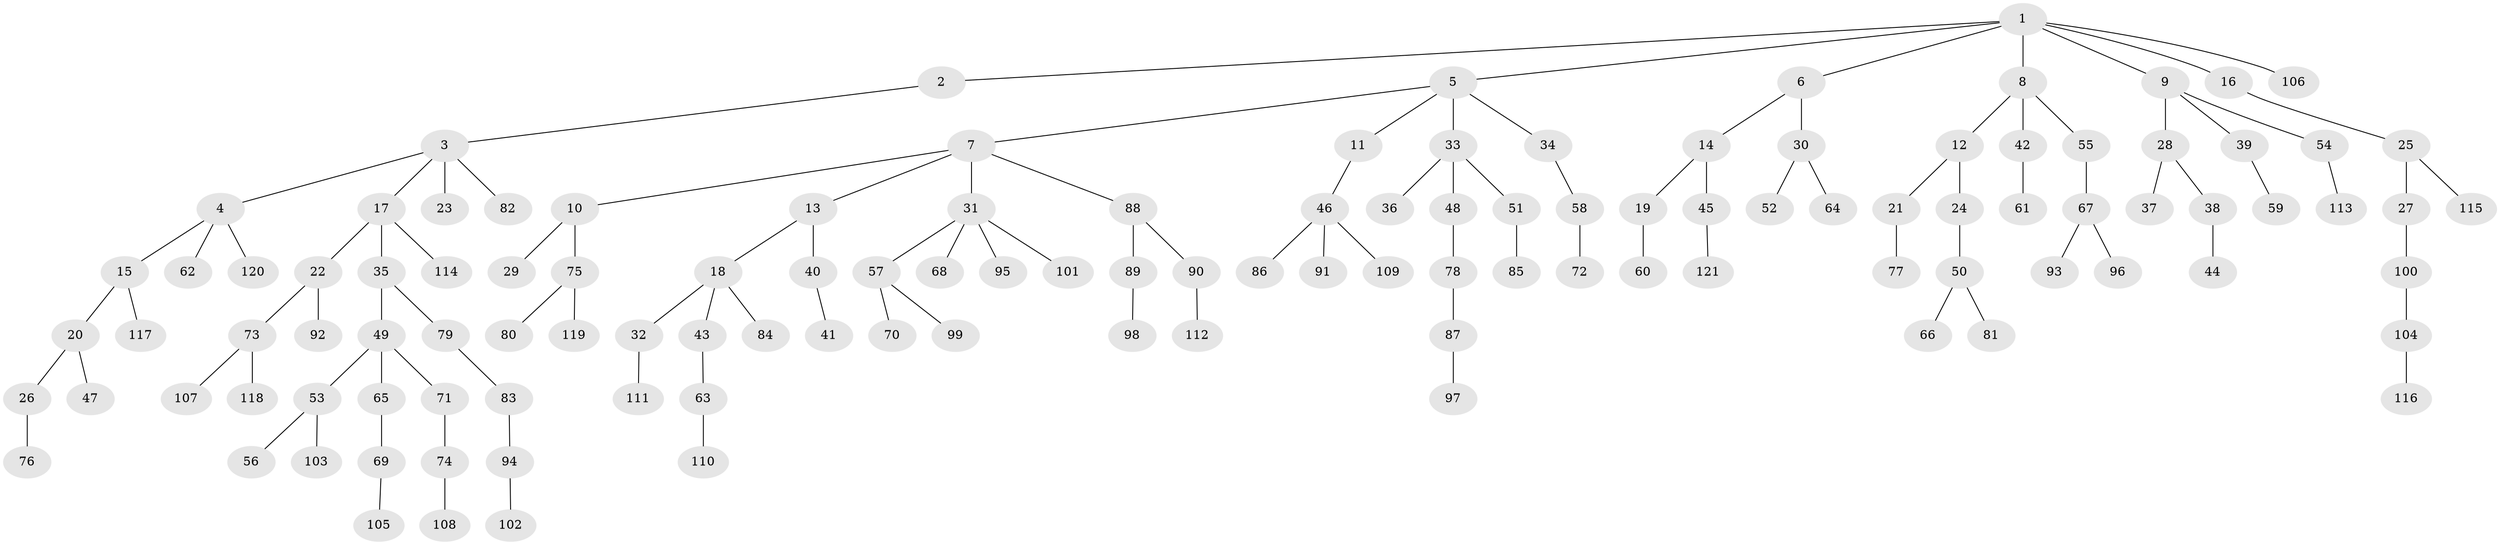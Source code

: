 // Generated by graph-tools (version 1.1) at 2025/15/03/09/25 04:15:40]
// undirected, 121 vertices, 120 edges
graph export_dot {
graph [start="1"]
  node [color=gray90,style=filled];
  1;
  2;
  3;
  4;
  5;
  6;
  7;
  8;
  9;
  10;
  11;
  12;
  13;
  14;
  15;
  16;
  17;
  18;
  19;
  20;
  21;
  22;
  23;
  24;
  25;
  26;
  27;
  28;
  29;
  30;
  31;
  32;
  33;
  34;
  35;
  36;
  37;
  38;
  39;
  40;
  41;
  42;
  43;
  44;
  45;
  46;
  47;
  48;
  49;
  50;
  51;
  52;
  53;
  54;
  55;
  56;
  57;
  58;
  59;
  60;
  61;
  62;
  63;
  64;
  65;
  66;
  67;
  68;
  69;
  70;
  71;
  72;
  73;
  74;
  75;
  76;
  77;
  78;
  79;
  80;
  81;
  82;
  83;
  84;
  85;
  86;
  87;
  88;
  89;
  90;
  91;
  92;
  93;
  94;
  95;
  96;
  97;
  98;
  99;
  100;
  101;
  102;
  103;
  104;
  105;
  106;
  107;
  108;
  109;
  110;
  111;
  112;
  113;
  114;
  115;
  116;
  117;
  118;
  119;
  120;
  121;
  1 -- 2;
  1 -- 5;
  1 -- 6;
  1 -- 8;
  1 -- 9;
  1 -- 16;
  1 -- 106;
  2 -- 3;
  3 -- 4;
  3 -- 17;
  3 -- 23;
  3 -- 82;
  4 -- 15;
  4 -- 62;
  4 -- 120;
  5 -- 7;
  5 -- 11;
  5 -- 33;
  5 -- 34;
  6 -- 14;
  6 -- 30;
  7 -- 10;
  7 -- 13;
  7 -- 31;
  7 -- 88;
  8 -- 12;
  8 -- 42;
  8 -- 55;
  9 -- 28;
  9 -- 39;
  9 -- 54;
  10 -- 29;
  10 -- 75;
  11 -- 46;
  12 -- 21;
  12 -- 24;
  13 -- 18;
  13 -- 40;
  14 -- 19;
  14 -- 45;
  15 -- 20;
  15 -- 117;
  16 -- 25;
  17 -- 22;
  17 -- 35;
  17 -- 114;
  18 -- 32;
  18 -- 43;
  18 -- 84;
  19 -- 60;
  20 -- 26;
  20 -- 47;
  21 -- 77;
  22 -- 73;
  22 -- 92;
  24 -- 50;
  25 -- 27;
  25 -- 115;
  26 -- 76;
  27 -- 100;
  28 -- 37;
  28 -- 38;
  30 -- 52;
  30 -- 64;
  31 -- 57;
  31 -- 68;
  31 -- 95;
  31 -- 101;
  32 -- 111;
  33 -- 36;
  33 -- 48;
  33 -- 51;
  34 -- 58;
  35 -- 49;
  35 -- 79;
  38 -- 44;
  39 -- 59;
  40 -- 41;
  42 -- 61;
  43 -- 63;
  45 -- 121;
  46 -- 86;
  46 -- 91;
  46 -- 109;
  48 -- 78;
  49 -- 53;
  49 -- 65;
  49 -- 71;
  50 -- 66;
  50 -- 81;
  51 -- 85;
  53 -- 56;
  53 -- 103;
  54 -- 113;
  55 -- 67;
  57 -- 70;
  57 -- 99;
  58 -- 72;
  63 -- 110;
  65 -- 69;
  67 -- 93;
  67 -- 96;
  69 -- 105;
  71 -- 74;
  73 -- 107;
  73 -- 118;
  74 -- 108;
  75 -- 80;
  75 -- 119;
  78 -- 87;
  79 -- 83;
  83 -- 94;
  87 -- 97;
  88 -- 89;
  88 -- 90;
  89 -- 98;
  90 -- 112;
  94 -- 102;
  100 -- 104;
  104 -- 116;
}
